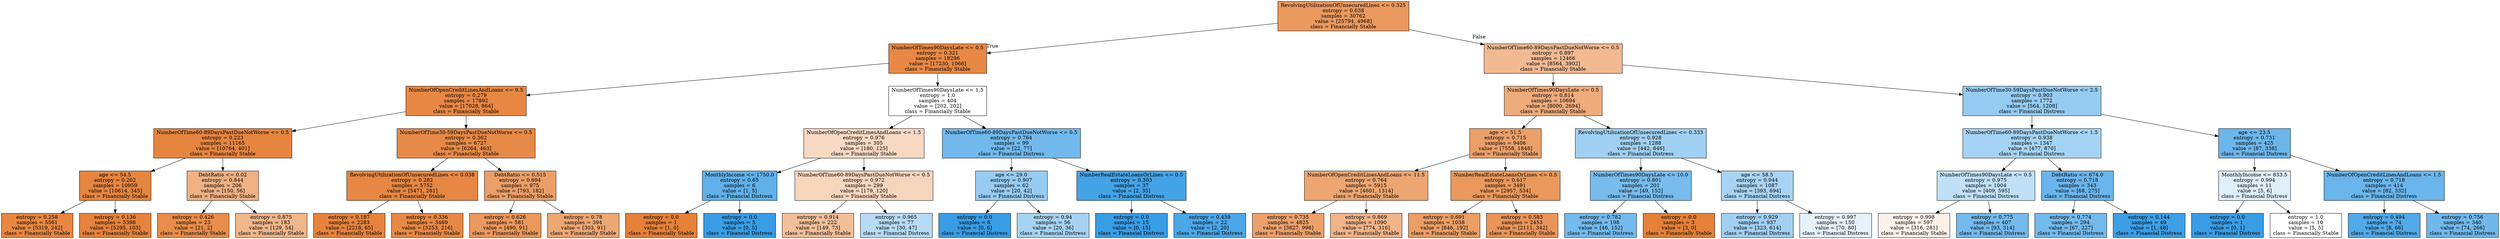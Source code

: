 digraph Tree {
node [shape=box, style="filled", color="black"] ;
0 [label="RevolvingUtilizationOfUnsecuredLines <= 0.325\nentropy = 0.638\nsamples = 30762\nvalue = [25794, 4968]\nclass = Financially Stable", fillcolor="#e58139ce"] ;
1 [label="NumberOfTimes90DaysLate <= 0.5\nentropy = 0.321\nsamples = 18296\nvalue = [17230, 1066]\nclass = Financially Stable", fillcolor="#e58139ef"] ;
0 -> 1 [labeldistance=2.5, labelangle=45, headlabel="True"] ;
2 [label="NumberOfOpenCreditLinesAndLoans <= 9.5\nentropy = 0.279\nsamples = 17892\nvalue = [17028, 864]\nclass = Financially Stable", fillcolor="#e58139f2"] ;
1 -> 2 ;
3 [label="NumberOfTime60-89DaysPastDueNotWorse <= 0.5\nentropy = 0.223\nsamples = 11165\nvalue = [10764, 401]\nclass = Financially Stable", fillcolor="#e58139f6"] ;
2 -> 3 ;
4 [label="age <= 54.5\nentropy = 0.202\nsamples = 10959\nvalue = [10614, 345]\nclass = Financially Stable", fillcolor="#e58139f7"] ;
3 -> 4 ;
5 [label="entropy = 0.258\nsamples = 5561\nvalue = [5319, 242]\nclass = Financially Stable", fillcolor="#e58139f3"] ;
4 -> 5 ;
6 [label="entropy = 0.136\nsamples = 5398\nvalue = [5295, 103]\nclass = Financially Stable", fillcolor="#e58139fa"] ;
4 -> 6 ;
7 [label="DebtRatio <= 0.02\nentropy = 0.844\nsamples = 206\nvalue = [150, 56]\nclass = Financially Stable", fillcolor="#e58139a0"] ;
3 -> 7 ;
8 [label="entropy = 0.426\nsamples = 23\nvalue = [21, 2]\nclass = Financially Stable", fillcolor="#e58139e7"] ;
7 -> 8 ;
9 [label="entropy = 0.875\nsamples = 183\nvalue = [129, 54]\nclass = Financially Stable", fillcolor="#e5813994"] ;
7 -> 9 ;
10 [label="NumberOfTime30-59DaysPastDueNotWorse <= 0.5\nentropy = 0.362\nsamples = 6727\nvalue = [6264, 463]\nclass = Financially Stable", fillcolor="#e58139ec"] ;
2 -> 10 ;
11 [label="RevolvingUtilizationOfUnsecuredLines <= 0.038\nentropy = 0.282\nsamples = 5752\nvalue = [5471, 281]\nclass = Financially Stable", fillcolor="#e58139f2"] ;
10 -> 11 ;
12 [label="entropy = 0.187\nsamples = 2283\nvalue = [2218, 65]\nclass = Financially Stable", fillcolor="#e58139f8"] ;
11 -> 12 ;
13 [label="entropy = 0.336\nsamples = 3469\nvalue = [3253, 216]\nclass = Financially Stable", fillcolor="#e58139ee"] ;
11 -> 13 ;
14 [label="DebtRatio <= 0.515\nentropy = 0.694\nsamples = 975\nvalue = [793, 182]\nclass = Financially Stable", fillcolor="#e58139c4"] ;
10 -> 14 ;
15 [label="entropy = 0.626\nsamples = 581\nvalue = [490, 91]\nclass = Financially Stable", fillcolor="#e58139d0"] ;
14 -> 15 ;
16 [label="entropy = 0.78\nsamples = 394\nvalue = [303, 91]\nclass = Financially Stable", fillcolor="#e58139b2"] ;
14 -> 16 ;
17 [label="NumberOfTimes90DaysLate <= 1.5\nentropy = 1.0\nsamples = 404\nvalue = [202, 202]\nclass = Financially Stable", fillcolor="#e5813900"] ;
1 -> 17 ;
18 [label="NumberOfOpenCreditLinesAndLoans <= 1.5\nentropy = 0.976\nsamples = 305\nvalue = [180, 125]\nclass = Financially Stable", fillcolor="#e581394e"] ;
17 -> 18 ;
19 [label="MonthlyIncome <= 1750.0\nentropy = 0.65\nsamples = 6\nvalue = [1, 5]\nclass = Financial Distress", fillcolor="#399de5cc"] ;
18 -> 19 ;
20 [label="entropy = 0.0\nsamples = 1\nvalue = [1, 0]\nclass = Financially Stable", fillcolor="#e58139ff"] ;
19 -> 20 ;
21 [label="entropy = 0.0\nsamples = 5\nvalue = [0, 5]\nclass = Financial Distress", fillcolor="#399de5ff"] ;
19 -> 21 ;
22 [label="NumberOfTime60-89DaysPastDueNotWorse <= 0.5\nentropy = 0.972\nsamples = 299\nvalue = [179, 120]\nclass = Financially Stable", fillcolor="#e5813954"] ;
18 -> 22 ;
23 [label="entropy = 0.914\nsamples = 222\nvalue = [149, 73]\nclass = Financially Stable", fillcolor="#e5813982"] ;
22 -> 23 ;
24 [label="entropy = 0.965\nsamples = 77\nvalue = [30, 47]\nclass = Financial Distress", fillcolor="#399de55c"] ;
22 -> 24 ;
25 [label="NumberOfTime60-89DaysPastDueNotWorse <= 0.5\nentropy = 0.764\nsamples = 99\nvalue = [22, 77]\nclass = Financial Distress", fillcolor="#399de5b6"] ;
17 -> 25 ;
26 [label="age <= 29.0\nentropy = 0.907\nsamples = 62\nvalue = [20, 42]\nclass = Financial Distress", fillcolor="#399de586"] ;
25 -> 26 ;
27 [label="entropy = 0.0\nsamples = 6\nvalue = [0, 6]\nclass = Financial Distress", fillcolor="#399de5ff"] ;
26 -> 27 ;
28 [label="entropy = 0.94\nsamples = 56\nvalue = [20, 36]\nclass = Financial Distress", fillcolor="#399de571"] ;
26 -> 28 ;
29 [label="NumberRealEstateLoansOrLines <= 0.5\nentropy = 0.303\nsamples = 37\nvalue = [2, 35]\nclass = Financial Distress", fillcolor="#399de5f0"] ;
25 -> 29 ;
30 [label="entropy = 0.0\nsamples = 15\nvalue = [0, 15]\nclass = Financial Distress", fillcolor="#399de5ff"] ;
29 -> 30 ;
31 [label="entropy = 0.439\nsamples = 22\nvalue = [2, 20]\nclass = Financial Distress", fillcolor="#399de5e6"] ;
29 -> 31 ;
32 [label="NumberOfTime60-89DaysPastDueNotWorse <= 0.5\nentropy = 0.897\nsamples = 12466\nvalue = [8564, 3902]\nclass = Financially Stable", fillcolor="#e581398b"] ;
0 -> 32 [labeldistance=2.5, labelangle=-45, headlabel="False"] ;
33 [label="NumberOfTimes90DaysLate <= 0.5\nentropy = 0.814\nsamples = 10694\nvalue = [8000, 2694]\nclass = Financially Stable", fillcolor="#e58139a9"] ;
32 -> 33 ;
34 [label="age <= 51.5\nentropy = 0.715\nsamples = 9406\nvalue = [7558, 1848]\nclass = Financially Stable", fillcolor="#e58139c1"] ;
33 -> 34 ;
35 [label="NumberOfOpenCreditLinesAndLoans <= 11.5\nentropy = 0.764\nsamples = 5915\nvalue = [4601, 1314]\nclass = Financially Stable", fillcolor="#e58139b6"] ;
34 -> 35 ;
36 [label="entropy = 0.735\nsamples = 4825\nvalue = [3827, 998]\nclass = Financially Stable", fillcolor="#e58139bd"] ;
35 -> 36 ;
37 [label="entropy = 0.869\nsamples = 1090\nvalue = [774, 316]\nclass = Financially Stable", fillcolor="#e5813997"] ;
35 -> 37 ;
38 [label="NumberRealEstateLoansOrLines <= 0.5\nentropy = 0.617\nsamples = 3491\nvalue = [2957, 534]\nclass = Financially Stable", fillcolor="#e58139d1"] ;
34 -> 38 ;
39 [label="entropy = 0.691\nsamples = 1038\nvalue = [846, 192]\nclass = Financially Stable", fillcolor="#e58139c5"] ;
38 -> 39 ;
40 [label="entropy = 0.583\nsamples = 2453\nvalue = [2111, 342]\nclass = Financially Stable", fillcolor="#e58139d6"] ;
38 -> 40 ;
41 [label="RevolvingUtilizationOfUnsecuredLines <= 0.333\nentropy = 0.928\nsamples = 1288\nvalue = [442, 846]\nclass = Financial Distress", fillcolor="#399de57a"] ;
33 -> 41 ;
42 [label="NumberOfTimes90DaysLate <= 10.0\nentropy = 0.801\nsamples = 201\nvalue = [49, 152]\nclass = Financial Distress", fillcolor="#399de5ad"] ;
41 -> 42 ;
43 [label="entropy = 0.782\nsamples = 198\nvalue = [46, 152]\nclass = Financial Distress", fillcolor="#399de5b2"] ;
42 -> 43 ;
44 [label="entropy = 0.0\nsamples = 3\nvalue = [3, 0]\nclass = Financially Stable", fillcolor="#e58139ff"] ;
42 -> 44 ;
45 [label="age <= 58.5\nentropy = 0.944\nsamples = 1087\nvalue = [393, 694]\nclass = Financial Distress", fillcolor="#399de56f"] ;
41 -> 45 ;
46 [label="entropy = 0.929\nsamples = 937\nvalue = [323, 614]\nclass = Financial Distress", fillcolor="#399de579"] ;
45 -> 46 ;
47 [label="entropy = 0.997\nsamples = 150\nvalue = [70, 80]\nclass = Financial Distress", fillcolor="#399de520"] ;
45 -> 47 ;
48 [label="NumberOfTime30-59DaysPastDueNotWorse <= 2.5\nentropy = 0.903\nsamples = 1772\nvalue = [564, 1208]\nclass = Financial Distress", fillcolor="#399de588"] ;
32 -> 48 ;
49 [label="NumberOfTime60-89DaysPastDueNotWorse <= 1.5\nentropy = 0.938\nsamples = 1347\nvalue = [477, 870]\nclass = Financial Distress", fillcolor="#399de573"] ;
48 -> 49 ;
50 [label="NumberOfTimes90DaysLate <= 0.5\nentropy = 0.975\nsamples = 1004\nvalue = [409, 595]\nclass = Financial Distress", fillcolor="#399de550"] ;
49 -> 50 ;
51 [label="entropy = 0.998\nsamples = 597\nvalue = [316, 281]\nclass = Financially Stable", fillcolor="#e581391c"] ;
50 -> 51 ;
52 [label="entropy = 0.775\nsamples = 407\nvalue = [93, 314]\nclass = Financial Distress", fillcolor="#399de5b3"] ;
50 -> 52 ;
53 [label="DebtRatio <= 674.0\nentropy = 0.718\nsamples = 343\nvalue = [68, 275]\nclass = Financial Distress", fillcolor="#399de5c0"] ;
49 -> 53 ;
54 [label="entropy = 0.774\nsamples = 294\nvalue = [67, 227]\nclass = Financial Distress", fillcolor="#399de5b4"] ;
53 -> 54 ;
55 [label="entropy = 0.144\nsamples = 49\nvalue = [1, 48]\nclass = Financial Distress", fillcolor="#399de5fa"] ;
53 -> 55 ;
56 [label="age <= 23.5\nentropy = 0.731\nsamples = 425\nvalue = [87, 338]\nclass = Financial Distress", fillcolor="#399de5bd"] ;
48 -> 56 ;
57 [label="MonthlyIncome <= 833.5\nentropy = 0.994\nsamples = 11\nvalue = [5, 6]\nclass = Financial Distress", fillcolor="#399de52a"] ;
56 -> 57 ;
58 [label="entropy = 0.0\nsamples = 1\nvalue = [0, 1]\nclass = Financial Distress", fillcolor="#399de5ff"] ;
57 -> 58 ;
59 [label="entropy = 1.0\nsamples = 10\nvalue = [5, 5]\nclass = Financially Stable", fillcolor="#e5813900"] ;
57 -> 59 ;
60 [label="NumberOfOpenCreditLinesAndLoans <= 1.5\nentropy = 0.718\nsamples = 414\nvalue = [82, 332]\nclass = Financial Distress", fillcolor="#399de5c0"] ;
56 -> 60 ;
61 [label="entropy = 0.494\nsamples = 74\nvalue = [8, 66]\nclass = Financial Distress", fillcolor="#399de5e0"] ;
60 -> 61 ;
62 [label="entropy = 0.756\nsamples = 340\nvalue = [74, 266]\nclass = Financial Distress", fillcolor="#399de5b8"] ;
60 -> 62 ;
}